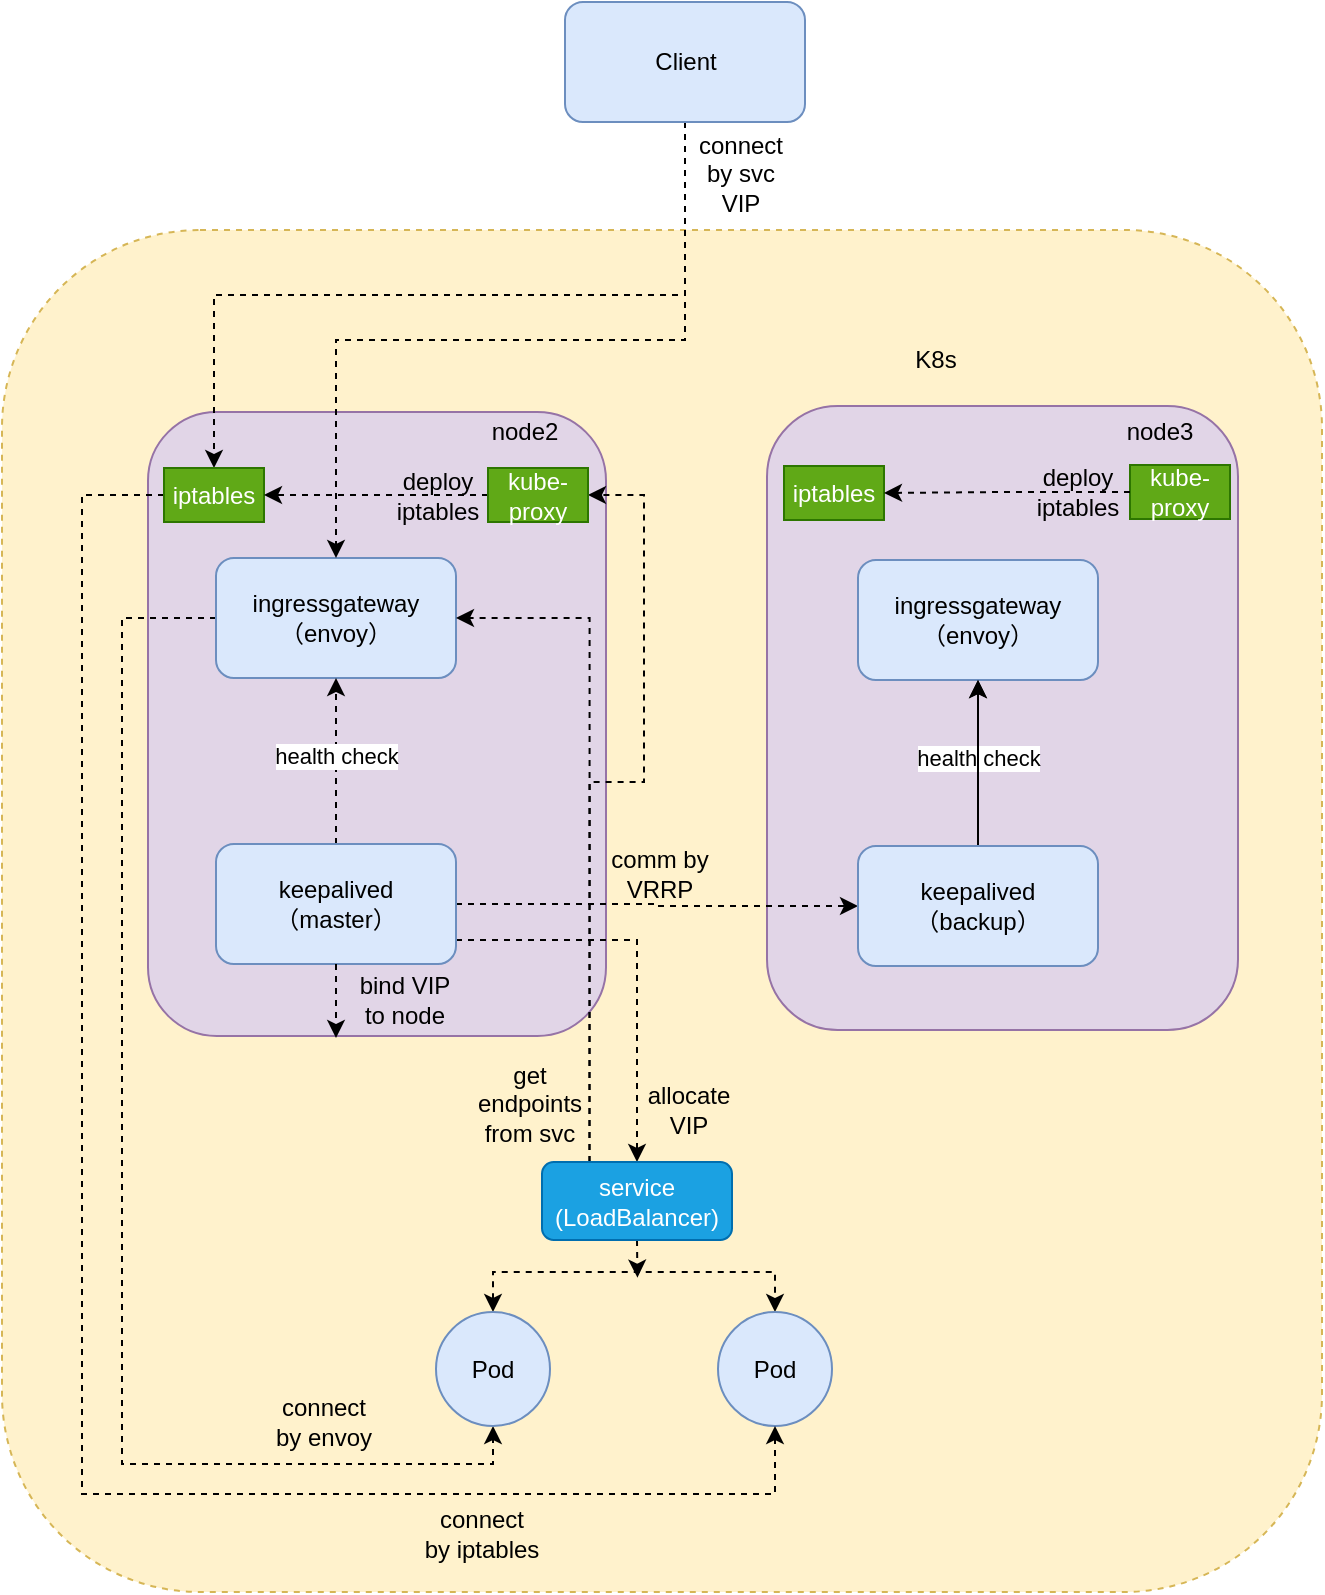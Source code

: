<mxfile version="21.2.9" type="github">
  <diagram id="rYdwiMb5jvszhZctyrXV" name="第 1 页">
    <mxGraphModel dx="196" dy="1119" grid="0" gridSize="10" guides="1" tooltips="1" connect="1" arrows="1" fold="1" page="0" pageScale="1" pageWidth="1920" pageHeight="1200" math="0" shadow="0">
      <root>
        <mxCell id="0" />
        <mxCell id="1" parent="0" />
        <mxCell id="UXaWH8541CflgYRBNMMw-24" value="" style="rounded=1;whiteSpace=wrap;html=1;fillColor=#fff2cc;strokeColor=#d6b656;dashed=1;" vertex="1" parent="1">
          <mxGeometry x="565" y="-534" width="660" height="681" as="geometry" />
        </mxCell>
        <mxCell id="UXaWH8541CflgYRBNMMw-14" value="" style="rounded=1;whiteSpace=wrap;html=1;fillColor=#e1d5e7;strokeColor=#9673a6;" vertex="1" parent="1">
          <mxGeometry x="947.5" y="-446" width="235.5" height="312" as="geometry" />
        </mxCell>
        <mxCell id="UXaWH8541CflgYRBNMMw-13" value="" style="rounded=1;whiteSpace=wrap;html=1;fillColor=#e1d5e7;strokeColor=#9673a6;" vertex="1" parent="1">
          <mxGeometry x="638" y="-443" width="229" height="312" as="geometry" />
        </mxCell>
        <mxCell id="UXaWH8541CflgYRBNMMw-32" style="edgeStyle=orthogonalEdgeStyle;rounded=0;orthogonalLoop=1;jettySize=auto;html=1;exitX=0;exitY=0.5;exitDx=0;exitDy=0;entryX=0.5;entryY=1;entryDx=0;entryDy=0;dashed=1;" edge="1" parent="1" source="UXaWH8541CflgYRBNMMw-2" target="UXaWH8541CflgYRBNMMw-28">
          <mxGeometry relative="1" as="geometry">
            <mxPoint x="672" y="-282" as="sourcePoint" />
            <mxPoint x="783.5" y="63.0" as="targetPoint" />
            <Array as="points">
              <mxPoint x="625" y="-340" />
              <mxPoint x="625" y="83" />
              <mxPoint x="811" y="83" />
            </Array>
          </mxGeometry>
        </mxCell>
        <mxCell id="UXaWH8541CflgYRBNMMw-2" value="ingressgateway&lt;br&gt;（envoy）" style="rounded=1;whiteSpace=wrap;html=1;fillColor=#dae8fc;strokeColor=#6c8ebf;" vertex="1" parent="1">
          <mxGeometry x="672" y="-370" width="120" height="60" as="geometry" />
        </mxCell>
        <mxCell id="UXaWH8541CflgYRBNMMw-4" style="edgeStyle=orthogonalEdgeStyle;rounded=0;orthogonalLoop=1;jettySize=auto;html=1;exitX=0.5;exitY=0;exitDx=0;exitDy=0;entryX=0.5;entryY=1;entryDx=0;entryDy=0;dashed=1;" edge="1" parent="1" source="UXaWH8541CflgYRBNMMw-3" target="UXaWH8541CflgYRBNMMw-2">
          <mxGeometry relative="1" as="geometry" />
        </mxCell>
        <mxCell id="UXaWH8541CflgYRBNMMw-6" value="health check" style="edgeLabel;html=1;align=center;verticalAlign=middle;resizable=0;points=[];" vertex="1" connectable="0" parent="UXaWH8541CflgYRBNMMw-4">
          <mxGeometry x="0.067" relative="1" as="geometry">
            <mxPoint as="offset" />
          </mxGeometry>
        </mxCell>
        <mxCell id="UXaWH8541CflgYRBNMMw-11" style="edgeStyle=orthogonalEdgeStyle;rounded=0;orthogonalLoop=1;jettySize=auto;html=1;exitX=1;exitY=0.5;exitDx=0;exitDy=0;entryX=0;entryY=0.5;entryDx=0;entryDy=0;dashed=1;" edge="1" parent="1" source="UXaWH8541CflgYRBNMMw-3" target="UXaWH8541CflgYRBNMMw-10">
          <mxGeometry relative="1" as="geometry" />
        </mxCell>
        <mxCell id="UXaWH8541CflgYRBNMMw-86" style="edgeStyle=orthogonalEdgeStyle;rounded=0;orthogonalLoop=1;jettySize=auto;html=1;exitX=1;exitY=0.5;exitDx=0;exitDy=0;entryX=0.5;entryY=0;entryDx=0;entryDy=0;dashed=1;" edge="1" parent="1" source="UXaWH8541CflgYRBNMMw-3" target="UXaWH8541CflgYRBNMMw-51">
          <mxGeometry relative="1" as="geometry">
            <Array as="points">
              <mxPoint x="792" y="-179" />
              <mxPoint x="882" y="-179" />
            </Array>
          </mxGeometry>
        </mxCell>
        <mxCell id="UXaWH8541CflgYRBNMMw-3" value="keepalived&lt;br&gt;（master）" style="rounded=1;whiteSpace=wrap;html=1;fillColor=#dae8fc;strokeColor=#6c8ebf;" vertex="1" parent="1">
          <mxGeometry x="672" y="-227" width="120" height="60" as="geometry" />
        </mxCell>
        <mxCell id="UXaWH8541CflgYRBNMMw-7" value="ingressgateway&lt;br&gt;（envoy）" style="rounded=1;whiteSpace=wrap;html=1;fillColor=#dae8fc;strokeColor=#6c8ebf;" vertex="1" parent="1">
          <mxGeometry x="993" y="-369" width="120" height="60" as="geometry" />
        </mxCell>
        <mxCell id="UXaWH8541CflgYRBNMMw-8" style="edgeStyle=orthogonalEdgeStyle;rounded=0;orthogonalLoop=1;jettySize=auto;html=1;exitX=0.5;exitY=0;exitDx=0;exitDy=0;entryX=0.5;entryY=1;entryDx=0;entryDy=0;dashed=1;" edge="1" parent="1" source="UXaWH8541CflgYRBNMMw-10" target="UXaWH8541CflgYRBNMMw-7">
          <mxGeometry relative="1" as="geometry" />
        </mxCell>
        <mxCell id="UXaWH8541CflgYRBNMMw-9" value="health check" style="edgeLabel;html=1;align=center;verticalAlign=middle;resizable=0;points=[];" vertex="1" connectable="0" parent="UXaWH8541CflgYRBNMMw-8">
          <mxGeometry x="0.067" relative="1" as="geometry">
            <mxPoint as="offset" />
          </mxGeometry>
        </mxCell>
        <mxCell id="UXaWH8541CflgYRBNMMw-69" value="" style="edgeStyle=orthogonalEdgeStyle;rounded=0;orthogonalLoop=1;jettySize=auto;html=1;" edge="1" parent="1" source="UXaWH8541CflgYRBNMMw-10" target="UXaWH8541CflgYRBNMMw-7">
          <mxGeometry relative="1" as="geometry" />
        </mxCell>
        <mxCell id="UXaWH8541CflgYRBNMMw-10" value="keepalived&lt;br&gt;（backup）" style="rounded=1;whiteSpace=wrap;html=1;fillColor=#dae8fc;strokeColor=#6c8ebf;" vertex="1" parent="1">
          <mxGeometry x="993" y="-226" width="120" height="60" as="geometry" />
        </mxCell>
        <mxCell id="UXaWH8541CflgYRBNMMw-12" value="comm by VRRP" style="text;html=1;strokeColor=none;fillColor=none;align=center;verticalAlign=middle;whiteSpace=wrap;rounded=0;" vertex="1" parent="1">
          <mxGeometry x="864" y="-227" width="60" height="30" as="geometry" />
        </mxCell>
        <mxCell id="UXaWH8541CflgYRBNMMw-15" value="node2" style="text;html=1;strokeColor=none;fillColor=none;align=center;verticalAlign=middle;whiteSpace=wrap;rounded=0;" vertex="1" parent="1">
          <mxGeometry x="806" y="-440" width="41" height="14" as="geometry" />
        </mxCell>
        <mxCell id="UXaWH8541CflgYRBNMMw-16" value="node3" style="text;html=1;strokeColor=none;fillColor=none;align=center;verticalAlign=middle;whiteSpace=wrap;rounded=0;" vertex="1" parent="1">
          <mxGeometry x="1122" y="-443" width="44" height="19" as="geometry" />
        </mxCell>
        <mxCell id="UXaWH8541CflgYRBNMMw-21" value="" style="endArrow=classic;html=1;rounded=0;exitX=0.5;exitY=1;exitDx=0;exitDy=0;dashed=1;" edge="1" parent="1" source="UXaWH8541CflgYRBNMMw-3">
          <mxGeometry width="50" height="50" relative="1" as="geometry">
            <mxPoint x="709" y="-125" as="sourcePoint" />
            <mxPoint x="732" y="-130" as="targetPoint" />
          </mxGeometry>
        </mxCell>
        <mxCell id="UXaWH8541CflgYRBNMMw-23" value="bind VIP to node" style="text;html=1;strokeColor=none;fillColor=none;align=center;verticalAlign=middle;whiteSpace=wrap;rounded=0;" vertex="1" parent="1">
          <mxGeometry x="740" y="-162" width="53" height="26" as="geometry" />
        </mxCell>
        <mxCell id="UXaWH8541CflgYRBNMMw-25" value="K8s" style="text;html=1;strokeColor=none;fillColor=none;align=center;verticalAlign=middle;whiteSpace=wrap;rounded=0;" vertex="1" parent="1">
          <mxGeometry x="1002" y="-484" width="60" height="30" as="geometry" />
        </mxCell>
        <mxCell id="UXaWH8541CflgYRBNMMw-27" style="edgeStyle=orthogonalEdgeStyle;rounded=0;orthogonalLoop=1;jettySize=auto;html=1;exitX=0.5;exitY=1;exitDx=0;exitDy=0;entryX=0.5;entryY=0;entryDx=0;entryDy=0;dashed=1;" edge="1" parent="1" source="UXaWH8541CflgYRBNMMw-26" target="UXaWH8541CflgYRBNMMw-2">
          <mxGeometry relative="1" as="geometry" />
        </mxCell>
        <mxCell id="UXaWH8541CflgYRBNMMw-37" style="edgeStyle=orthogonalEdgeStyle;rounded=0;orthogonalLoop=1;jettySize=auto;html=1;exitX=0.5;exitY=1;exitDx=0;exitDy=0;entryX=0.5;entryY=0;entryDx=0;entryDy=0;dashed=1;" edge="1" parent="1" source="UXaWH8541CflgYRBNMMw-26" target="UXaWH8541CflgYRBNMMw-36">
          <mxGeometry relative="1" as="geometry" />
        </mxCell>
        <mxCell id="UXaWH8541CflgYRBNMMw-26" value="Client" style="rounded=1;whiteSpace=wrap;html=1;fillColor=#dae8fc;strokeColor=#6c8ebf;" vertex="1" parent="1">
          <mxGeometry x="846.5" y="-648" width="120" height="60" as="geometry" />
        </mxCell>
        <mxCell id="UXaWH8541CflgYRBNMMw-83" style="edgeStyle=orthogonalEdgeStyle;rounded=0;orthogonalLoop=1;jettySize=auto;html=1;exitX=0.5;exitY=0;exitDx=0;exitDy=0;entryX=0.5;entryY=0;entryDx=0;entryDy=0;dashed=1;startArrow=classic;startFill=1;" edge="1" parent="1" source="UXaWH8541CflgYRBNMMw-28" target="UXaWH8541CflgYRBNMMw-30">
          <mxGeometry relative="1" as="geometry" />
        </mxCell>
        <mxCell id="UXaWH8541CflgYRBNMMw-28" value="Pod" style="ellipse;whiteSpace=wrap;html=1;aspect=fixed;fillColor=#dae8fc;strokeColor=#6c8ebf;" vertex="1" parent="1">
          <mxGeometry x="782" y="7" width="57" height="57" as="geometry" />
        </mxCell>
        <mxCell id="UXaWH8541CflgYRBNMMw-30" value="Pod" style="ellipse;whiteSpace=wrap;html=1;aspect=fixed;fillColor=#dae8fc;strokeColor=#6c8ebf;" vertex="1" parent="1">
          <mxGeometry x="923" y="7" width="57" height="57" as="geometry" />
        </mxCell>
        <mxCell id="UXaWH8541CflgYRBNMMw-40" style="edgeStyle=orthogonalEdgeStyle;rounded=0;orthogonalLoop=1;jettySize=auto;html=1;exitX=0;exitY=0.5;exitDx=0;exitDy=0;entryX=0.5;entryY=1;entryDx=0;entryDy=0;dashed=1;" edge="1" parent="1" source="UXaWH8541CflgYRBNMMw-36" target="UXaWH8541CflgYRBNMMw-30">
          <mxGeometry relative="1" as="geometry">
            <mxPoint x="646" y="-343.5" as="sourcePoint" />
            <mxPoint x="929.5" y="63.0" as="targetPoint" />
            <Array as="points">
              <mxPoint x="605" y="-401" />
              <mxPoint x="605" y="98" />
              <mxPoint x="952" y="98" />
            </Array>
          </mxGeometry>
        </mxCell>
        <mxCell id="UXaWH8541CflgYRBNMMw-36" value="iptables" style="text;html=1;strokeColor=#2D7600;fillColor=#60a917;align=center;verticalAlign=middle;whiteSpace=wrap;rounded=0;fontColor=#ffffff;" vertex="1" parent="1">
          <mxGeometry x="646" y="-415" width="50" height="27" as="geometry" />
        </mxCell>
        <mxCell id="UXaWH8541CflgYRBNMMw-46" value="iptables" style="text;html=1;strokeColor=#2D7600;fillColor=#60a917;align=center;verticalAlign=middle;whiteSpace=wrap;rounded=0;fontColor=#ffffff;" vertex="1" parent="1">
          <mxGeometry x="956" y="-416" width="50" height="27" as="geometry" />
        </mxCell>
        <mxCell id="UXaWH8541CflgYRBNMMw-48" value="connect by iptables" style="text;html=1;strokeColor=none;fillColor=none;align=center;verticalAlign=middle;whiteSpace=wrap;rounded=0;" vertex="1" parent="1">
          <mxGeometry x="775" y="103" width="60" height="30" as="geometry" />
        </mxCell>
        <mxCell id="UXaWH8541CflgYRBNMMw-49" value="connect by envoy" style="text;html=1;strokeColor=none;fillColor=none;align=center;verticalAlign=middle;whiteSpace=wrap;rounded=0;" vertex="1" parent="1">
          <mxGeometry x="696" y="47" width="60" height="30" as="geometry" />
        </mxCell>
        <mxCell id="UXaWH8541CflgYRBNMMw-50" value="connect by svc VIP" style="text;html=1;strokeColor=none;fillColor=none;align=center;verticalAlign=middle;whiteSpace=wrap;rounded=0;" vertex="1" parent="1">
          <mxGeometry x="910" y="-573" width="49" height="22" as="geometry" />
        </mxCell>
        <mxCell id="UXaWH8541CflgYRBNMMw-85" style="edgeStyle=orthogonalEdgeStyle;rounded=0;orthogonalLoop=1;jettySize=auto;html=1;exitX=0.5;exitY=1;exitDx=0;exitDy=0;dashed=1;" edge="1" parent="1" source="UXaWH8541CflgYRBNMMw-51">
          <mxGeometry relative="1" as="geometry">
            <mxPoint x="882.706" y="-10.176" as="targetPoint" />
          </mxGeometry>
        </mxCell>
        <mxCell id="UXaWH8541CflgYRBNMMw-89" style="edgeStyle=orthogonalEdgeStyle;rounded=0;orthogonalLoop=1;jettySize=auto;html=1;exitX=0.25;exitY=0;exitDx=0;exitDy=0;entryX=1;entryY=0.5;entryDx=0;entryDy=0;dashed=1;" edge="1" parent="1" source="UXaWH8541CflgYRBNMMw-51" target="UXaWH8541CflgYRBNMMw-56">
          <mxGeometry relative="1" as="geometry">
            <Array as="points">
              <mxPoint x="859" y="-258" />
              <mxPoint x="886" y="-258" />
              <mxPoint x="886" y="-401" />
            </Array>
          </mxGeometry>
        </mxCell>
        <mxCell id="UXaWH8541CflgYRBNMMw-90" style="edgeStyle=orthogonalEdgeStyle;rounded=0;orthogonalLoop=1;jettySize=auto;html=1;exitX=0.25;exitY=0;exitDx=0;exitDy=0;entryX=1;entryY=0.5;entryDx=0;entryDy=0;dashed=1;" edge="1" parent="1" source="UXaWH8541CflgYRBNMMw-51" target="UXaWH8541CflgYRBNMMw-2">
          <mxGeometry relative="1" as="geometry" />
        </mxCell>
        <mxCell id="UXaWH8541CflgYRBNMMw-51" value="service&lt;br&gt;(LoadBalancer)" style="rounded=1;whiteSpace=wrap;html=1;fillColor=#1ba1e2;fontColor=#ffffff;strokeColor=#006EAF;" vertex="1" parent="1">
          <mxGeometry x="835" y="-68" width="95" height="39" as="geometry" />
        </mxCell>
        <mxCell id="UXaWH8541CflgYRBNMMw-55" value="get &lt;br&gt;endpoints&lt;br&gt;from svc&lt;br&gt;&amp;nbsp;" style="text;html=1;strokeColor=none;fillColor=none;align=center;verticalAlign=middle;whiteSpace=wrap;rounded=0;" vertex="1" parent="1">
          <mxGeometry x="806" y="-95" width="46" height="9" as="geometry" />
        </mxCell>
        <mxCell id="UXaWH8541CflgYRBNMMw-58" style="edgeStyle=orthogonalEdgeStyle;rounded=0;orthogonalLoop=1;jettySize=auto;html=1;exitX=0;exitY=0.5;exitDx=0;exitDy=0;entryX=1;entryY=0.5;entryDx=0;entryDy=0;dashed=1;" edge="1" parent="1" source="UXaWH8541CflgYRBNMMw-56" target="UXaWH8541CflgYRBNMMw-36">
          <mxGeometry relative="1" as="geometry" />
        </mxCell>
        <mxCell id="UXaWH8541CflgYRBNMMw-56" value="kube-proxy" style="text;html=1;strokeColor=#2D7600;fillColor=#60a917;align=center;verticalAlign=middle;whiteSpace=wrap;rounded=0;fontColor=#ffffff;" vertex="1" parent="1">
          <mxGeometry x="808" y="-415" width="50" height="27" as="geometry" />
        </mxCell>
        <mxCell id="UXaWH8541CflgYRBNMMw-61" value="deploy&lt;br&gt;iptables" style="text;html=1;strokeColor=none;fillColor=none;align=center;verticalAlign=middle;whiteSpace=wrap;rounded=0;" vertex="1" parent="1">
          <mxGeometry x="765" y="-408.5" width="36" height="14" as="geometry" />
        </mxCell>
        <mxCell id="UXaWH8541CflgYRBNMMw-67" value="kube-proxy" style="text;html=1;strokeColor=#2D7600;fillColor=#60a917;align=center;verticalAlign=middle;whiteSpace=wrap;rounded=0;fontColor=#ffffff;" vertex="1" parent="1">
          <mxGeometry x="1129" y="-416.5" width="50" height="27" as="geometry" />
        </mxCell>
        <mxCell id="UXaWH8541CflgYRBNMMw-77" value="" style="edgeStyle=orthogonalEdgeStyle;rounded=0;orthogonalLoop=1;jettySize=auto;html=1;dashed=1;exitX=0;exitY=0.5;exitDx=0;exitDy=0;" edge="1" parent="1" source="UXaWH8541CflgYRBNMMw-67" target="UXaWH8541CflgYRBNMMw-46">
          <mxGeometry relative="1" as="geometry">
            <mxPoint x="1051" y="-395" as="sourcePoint" />
          </mxGeometry>
        </mxCell>
        <mxCell id="UXaWH8541CflgYRBNMMw-78" value="deploy&lt;br&gt;iptables" style="text;html=1;strokeColor=none;fillColor=none;align=center;verticalAlign=middle;whiteSpace=wrap;rounded=0;" vertex="1" parent="1">
          <mxGeometry x="1085" y="-420" width="36" height="34" as="geometry" />
        </mxCell>
        <mxCell id="UXaWH8541CflgYRBNMMw-87" value="allocate VIP" style="text;html=1;strokeColor=none;fillColor=none;align=center;verticalAlign=middle;whiteSpace=wrap;rounded=0;" vertex="1" parent="1">
          <mxGeometry x="891.5" y="-101" width="33" height="14" as="geometry" />
        </mxCell>
      </root>
    </mxGraphModel>
  </diagram>
</mxfile>
